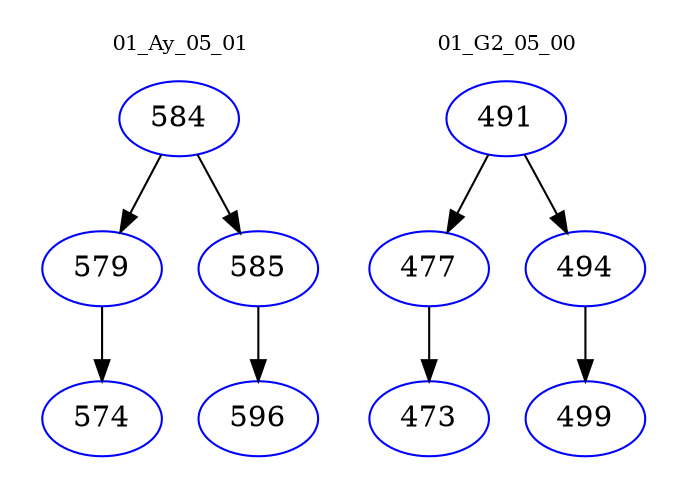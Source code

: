 digraph{
subgraph cluster_0 {
color = white
label = "01_Ay_05_01";
fontsize=10;
T0_584 [label="584", color="blue"]
T0_584 -> T0_579 [color="black"]
T0_579 [label="579", color="blue"]
T0_579 -> T0_574 [color="black"]
T0_574 [label="574", color="blue"]
T0_584 -> T0_585 [color="black"]
T0_585 [label="585", color="blue"]
T0_585 -> T0_596 [color="black"]
T0_596 [label="596", color="blue"]
}
subgraph cluster_1 {
color = white
label = "01_G2_05_00";
fontsize=10;
T1_491 [label="491", color="blue"]
T1_491 -> T1_477 [color="black"]
T1_477 [label="477", color="blue"]
T1_477 -> T1_473 [color="black"]
T1_473 [label="473", color="blue"]
T1_491 -> T1_494 [color="black"]
T1_494 [label="494", color="blue"]
T1_494 -> T1_499 [color="black"]
T1_499 [label="499", color="blue"]
}
}
